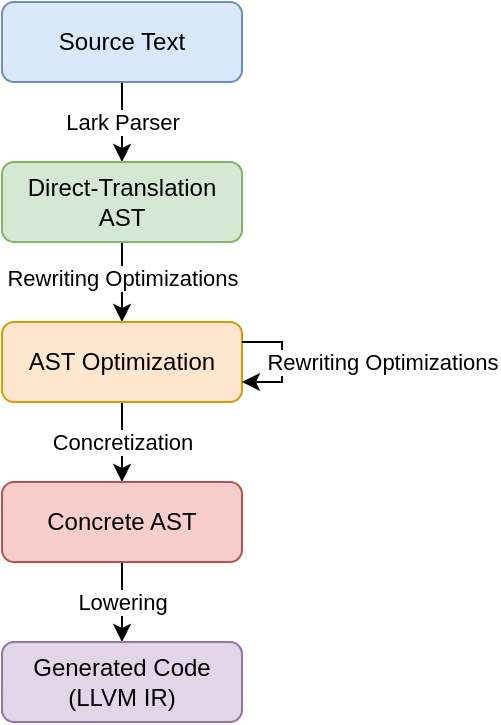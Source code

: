<mxfile version="26.1.3">
  <diagram name="Page-1" id="n1pUOvfHFc2Jo-cDbhVu">
    <mxGraphModel dx="792" dy="1179" grid="1" gridSize="10" guides="1" tooltips="1" connect="1" arrows="1" fold="1" page="1" pageScale="1" pageWidth="850" pageHeight="1100" math="0" shadow="0">
      <root>
        <mxCell id="0" />
        <mxCell id="1" parent="0" />
        <mxCell id="y9azt9YZRnd8orBPpyO0-6" style="edgeStyle=orthogonalEdgeStyle;rounded=0;orthogonalLoop=1;jettySize=auto;html=1;" edge="1" parent="1" source="y9azt9YZRnd8orBPpyO0-1" target="y9azt9YZRnd8orBPpyO0-2">
          <mxGeometry relative="1" as="geometry" />
        </mxCell>
        <mxCell id="y9azt9YZRnd8orBPpyO0-7" value="Lark Parser" style="edgeLabel;html=1;align=center;verticalAlign=middle;resizable=0;points=[];" vertex="1" connectable="0" parent="y9azt9YZRnd8orBPpyO0-6">
          <mxGeometry x="-0.25" y="-3" relative="1" as="geometry">
            <mxPoint x="3" y="5" as="offset" />
          </mxGeometry>
        </mxCell>
        <mxCell id="y9azt9YZRnd8orBPpyO0-1" value="Source Text" style="rounded=1;whiteSpace=wrap;html=1;fillColor=#dae8fc;strokeColor=#6c8ebf;" vertex="1" parent="1">
          <mxGeometry x="320" y="560" width="120" height="40" as="geometry" />
        </mxCell>
        <mxCell id="y9azt9YZRnd8orBPpyO0-8" style="edgeStyle=orthogonalEdgeStyle;rounded=0;orthogonalLoop=1;jettySize=auto;html=1;" edge="1" parent="1" source="y9azt9YZRnd8orBPpyO0-2" target="y9azt9YZRnd8orBPpyO0-3">
          <mxGeometry relative="1" as="geometry" />
        </mxCell>
        <mxCell id="y9azt9YZRnd8orBPpyO0-11" value="Rewriting Optimizations" style="edgeLabel;html=1;align=center;verticalAlign=middle;resizable=0;points=[];" vertex="1" connectable="0" parent="y9azt9YZRnd8orBPpyO0-8">
          <mxGeometry x="-0.1" relative="1" as="geometry">
            <mxPoint as="offset" />
          </mxGeometry>
        </mxCell>
        <mxCell id="y9azt9YZRnd8orBPpyO0-2" value="Direct-Translation AST" style="rounded=1;whiteSpace=wrap;html=1;fillColor=#d5e8d4;strokeColor=#82b366;" vertex="1" parent="1">
          <mxGeometry x="320" y="640" width="120" height="40" as="geometry" />
        </mxCell>
        <mxCell id="y9azt9YZRnd8orBPpyO0-9" style="edgeStyle=orthogonalEdgeStyle;rounded=0;orthogonalLoop=1;jettySize=auto;html=1;" edge="1" parent="1" source="y9azt9YZRnd8orBPpyO0-3" target="y9azt9YZRnd8orBPpyO0-4">
          <mxGeometry relative="1" as="geometry" />
        </mxCell>
        <mxCell id="y9azt9YZRnd8orBPpyO0-14" value="Concretization" style="edgeLabel;html=1;align=center;verticalAlign=middle;resizable=0;points=[];" vertex="1" connectable="0" parent="y9azt9YZRnd8orBPpyO0-9">
          <mxGeometry x="-0.3" y="-1" relative="1" as="geometry">
            <mxPoint x="1" y="6" as="offset" />
          </mxGeometry>
        </mxCell>
        <mxCell id="y9azt9YZRnd8orBPpyO0-3" value="AST Optimization" style="rounded=1;whiteSpace=wrap;html=1;fillColor=#ffe6cc;strokeColor=#d79b00;" vertex="1" parent="1">
          <mxGeometry x="320" y="720" width="120" height="40" as="geometry" />
        </mxCell>
        <mxCell id="y9azt9YZRnd8orBPpyO0-10" style="edgeStyle=orthogonalEdgeStyle;rounded=0;orthogonalLoop=1;jettySize=auto;html=1;" edge="1" parent="1" source="y9azt9YZRnd8orBPpyO0-4" target="y9azt9YZRnd8orBPpyO0-5">
          <mxGeometry relative="1" as="geometry" />
        </mxCell>
        <mxCell id="y9azt9YZRnd8orBPpyO0-15" value="Lowering" style="edgeLabel;html=1;align=center;verticalAlign=middle;resizable=0;points=[];" vertex="1" connectable="0" parent="y9azt9YZRnd8orBPpyO0-10">
          <mxGeometry x="-0.2" y="2" relative="1" as="geometry">
            <mxPoint x="-2" y="4" as="offset" />
          </mxGeometry>
        </mxCell>
        <mxCell id="y9azt9YZRnd8orBPpyO0-4" value="Concrete AST" style="rounded=1;whiteSpace=wrap;html=1;fillColor=#f8cecc;strokeColor=#b85450;" vertex="1" parent="1">
          <mxGeometry x="320" y="800" width="120" height="40" as="geometry" />
        </mxCell>
        <mxCell id="y9azt9YZRnd8orBPpyO0-5" value="Generated Code&lt;div&gt;(LLVM IR)&lt;/div&gt;" style="rounded=1;whiteSpace=wrap;html=1;fillColor=#e1d5e7;strokeColor=#9673a6;" vertex="1" parent="1">
          <mxGeometry x="320" y="880" width="120" height="40" as="geometry" />
        </mxCell>
        <mxCell id="y9azt9YZRnd8orBPpyO0-12" style="edgeStyle=orthogonalEdgeStyle;rounded=0;orthogonalLoop=1;jettySize=auto;html=1;elbow=horizontal;" edge="1" parent="1" source="y9azt9YZRnd8orBPpyO0-3" target="y9azt9YZRnd8orBPpyO0-3">
          <mxGeometry relative="1" as="geometry" />
        </mxCell>
        <mxCell id="y9azt9YZRnd8orBPpyO0-13" value="Rewriting Optimizations" style="edgeLabel;html=1;align=center;verticalAlign=middle;resizable=0;points=[];" vertex="1" connectable="0" parent="y9azt9YZRnd8orBPpyO0-12">
          <mxGeometry x="0.367" relative="1" as="geometry">
            <mxPoint x="51" y="-10" as="offset" />
          </mxGeometry>
        </mxCell>
      </root>
    </mxGraphModel>
  </diagram>
</mxfile>
